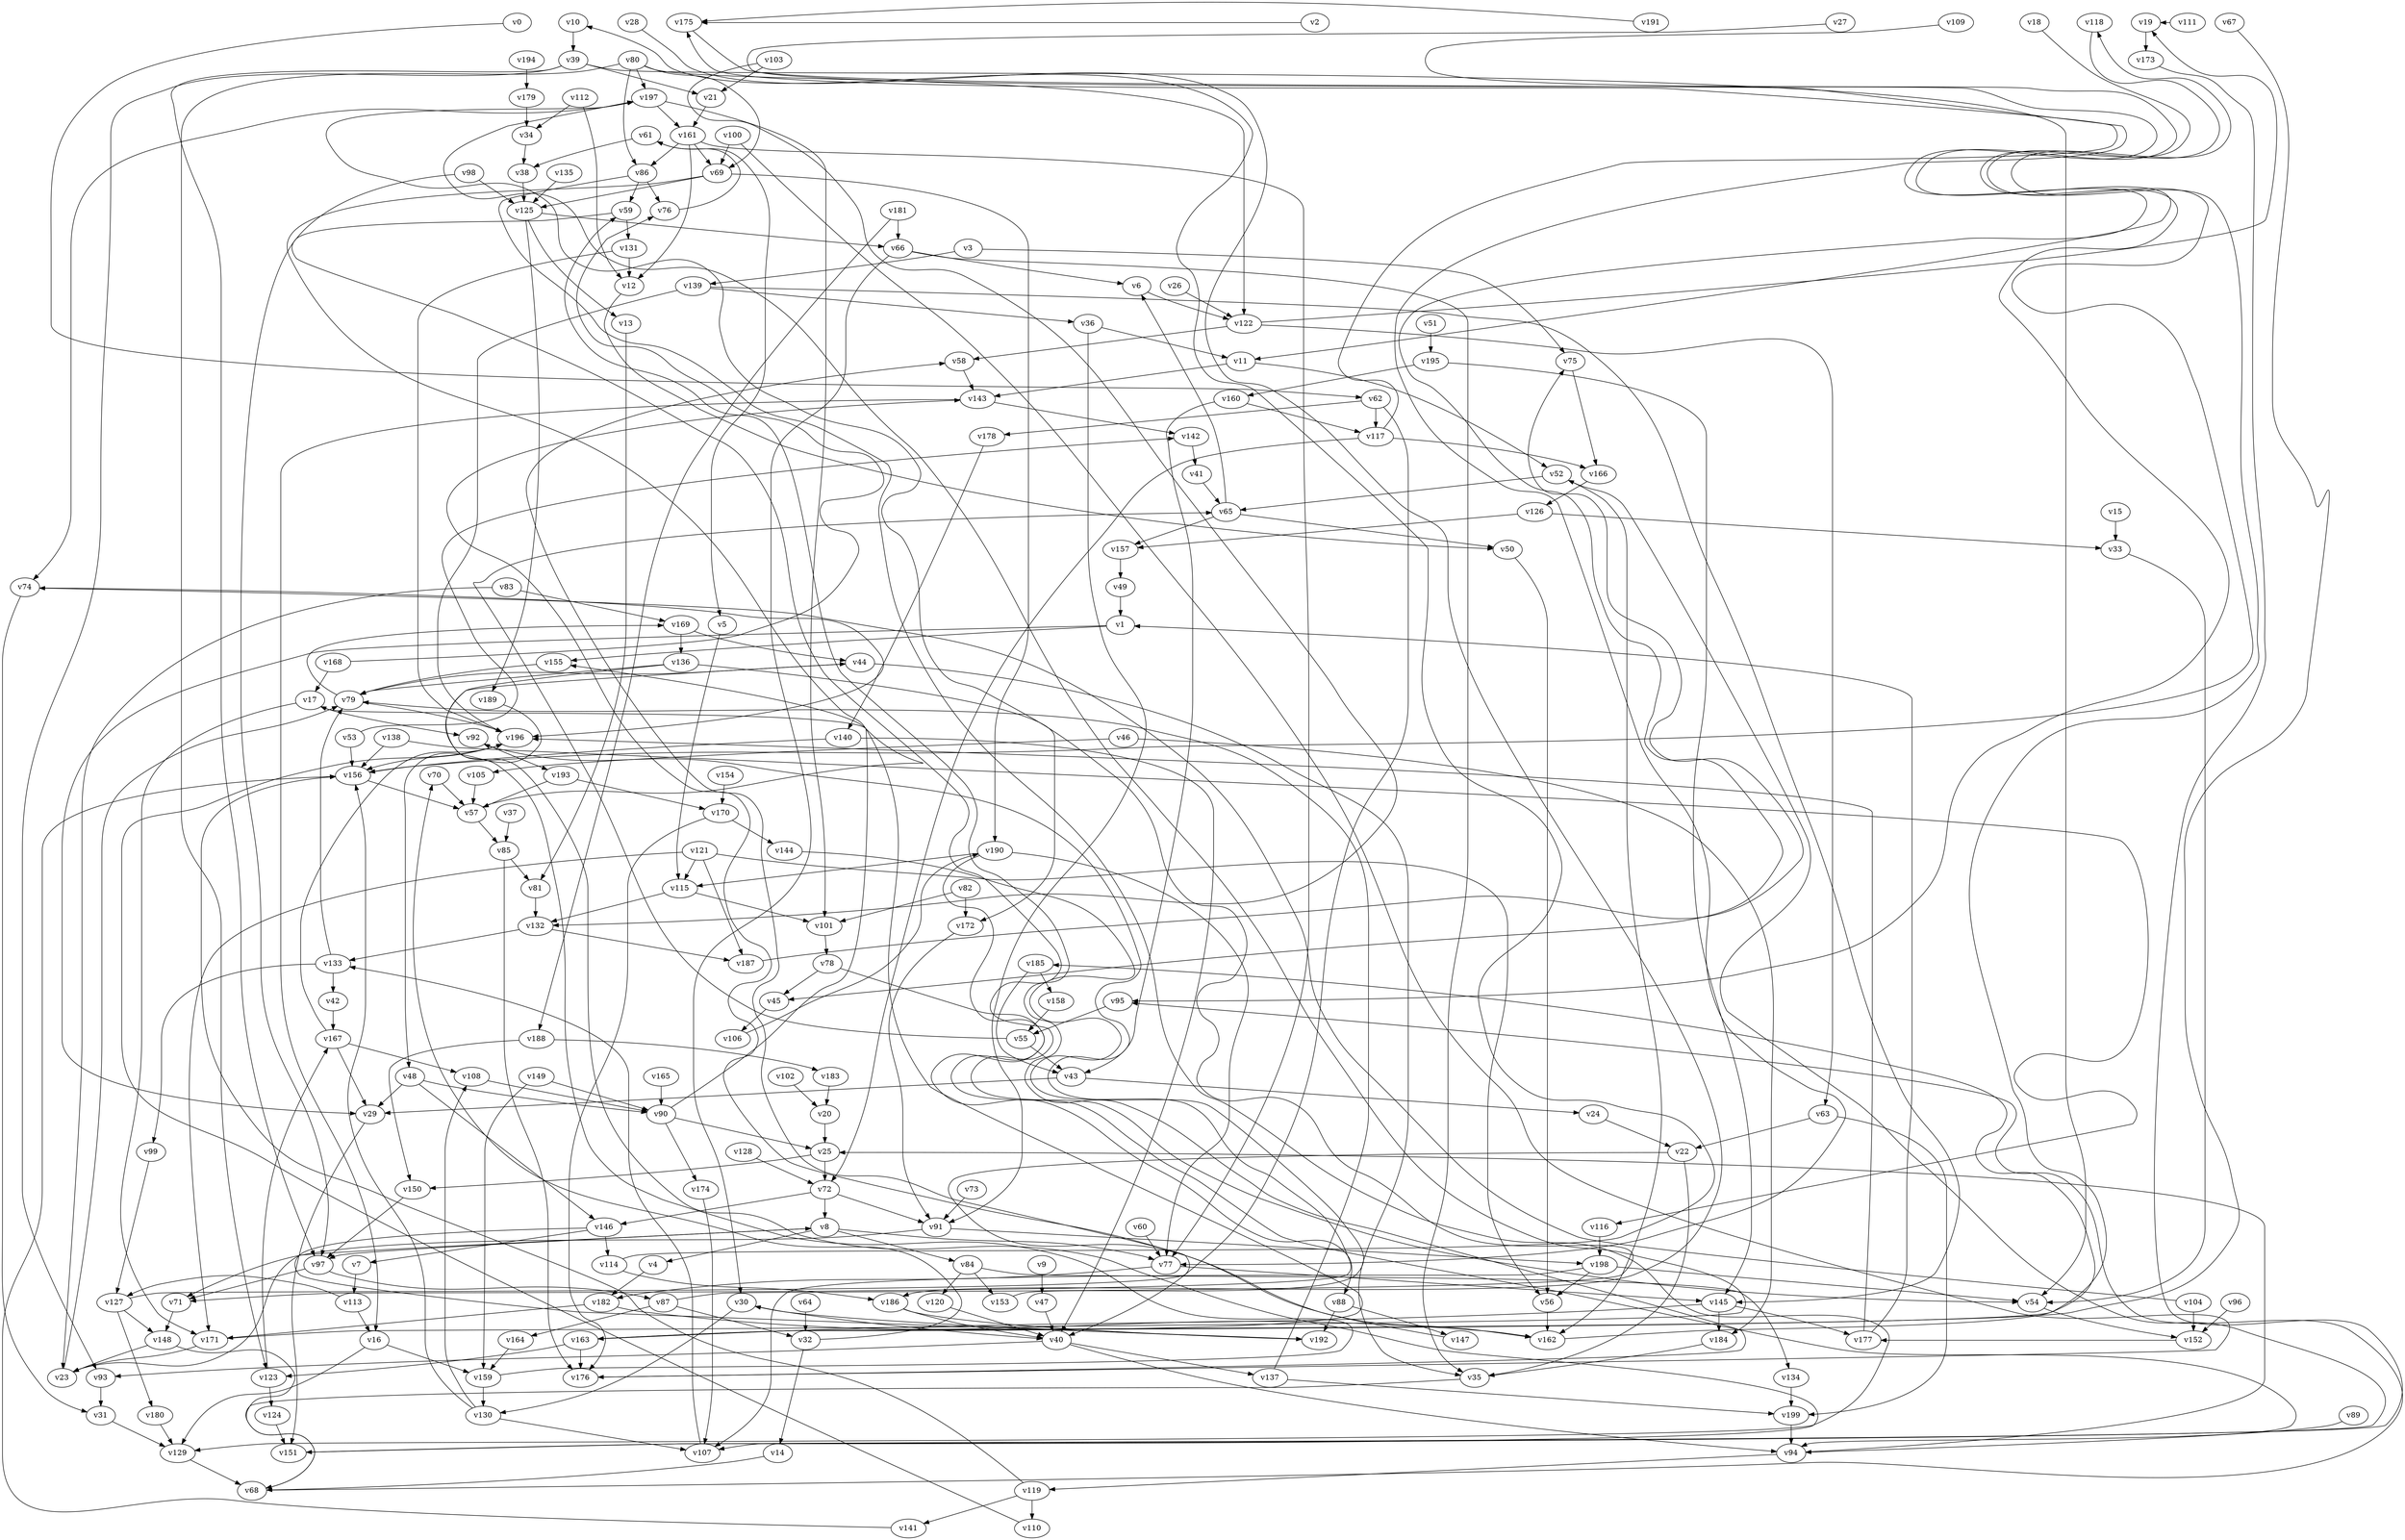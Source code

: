// Benchmark game 299 - 200 vertices
// time_bound: 5
// targets: v111
digraph G {
    v0 [name="v0", player=0];
    v1 [name="v1", player=1];
    v2 [name="v2", player=1];
    v3 [name="v3", player=1];
    v4 [name="v4", player=1];
    v5 [name="v5", player=1];
    v6 [name="v6", player=1];
    v7 [name="v7", player=1];
    v8 [name="v8", player=0];
    v9 [name="v9", player=0];
    v10 [name="v10", player=1];
    v11 [name="v11", player=1];
    v12 [name="v12", player=1];
    v13 [name="v13", player=1];
    v14 [name="v14", player=1];
    v15 [name="v15", player=0];
    v16 [name="v16", player=1];
    v17 [name="v17", player=1];
    v18 [name="v18", player=0];
    v19 [name="v19", player=0];
    v20 [name="v20", player=0];
    v21 [name="v21", player=1];
    v22 [name="v22", player=1];
    v23 [name="v23", player=0];
    v24 [name="v24", player=0];
    v25 [name="v25", player=1];
    v26 [name="v26", player=0];
    v27 [name="v27", player=1];
    v28 [name="v28", player=1];
    v29 [name="v29", player=1];
    v30 [name="v30", player=1];
    v31 [name="v31", player=0];
    v32 [name="v32", player=0];
    v33 [name="v33", player=0];
    v34 [name="v34", player=1];
    v35 [name="v35", player=1];
    v36 [name="v36", player=1];
    v37 [name="v37", player=0];
    v38 [name="v38", player=1];
    v39 [name="v39", player=1];
    v40 [name="v40", player=1];
    v41 [name="v41", player=1];
    v42 [name="v42", player=1];
    v43 [name="v43", player=1];
    v44 [name="v44", player=0];
    v45 [name="v45", player=1];
    v46 [name="v46", player=1];
    v47 [name="v47", player=1];
    v48 [name="v48", player=0];
    v49 [name="v49", player=0];
    v50 [name="v50", player=1];
    v51 [name="v51", player=0];
    v52 [name="v52", player=0];
    v53 [name="v53", player=0];
    v54 [name="v54", player=1];
    v55 [name="v55", player=1];
    v56 [name="v56", player=1];
    v57 [name="v57", player=1];
    v58 [name="v58", player=0];
    v59 [name="v59", player=1];
    v60 [name="v60", player=0];
    v61 [name="v61", player=0];
    v62 [name="v62", player=1];
    v63 [name="v63", player=0];
    v64 [name="v64", player=1];
    v65 [name="v65", player=0];
    v66 [name="v66", player=1];
    v67 [name="v67", player=0];
    v68 [name="v68", player=1];
    v69 [name="v69", player=1];
    v70 [name="v70", player=1];
    v71 [name="v71", player=0];
    v72 [name="v72", player=1];
    v73 [name="v73", player=1];
    v74 [name="v74", player=1];
    v75 [name="v75", player=0];
    v76 [name="v76", player=1];
    v77 [name="v77", player=1];
    v78 [name="v78", player=1];
    v79 [name="v79", player=1];
    v80 [name="v80", player=1];
    v81 [name="v81", player=0];
    v82 [name="v82", player=0];
    v83 [name="v83", player=0];
    v84 [name="v84", player=1];
    v85 [name="v85", player=1];
    v86 [name="v86", player=1];
    v87 [name="v87", player=1];
    v88 [name="v88", player=1];
    v89 [name="v89", player=1];
    v90 [name="v90", player=0];
    v91 [name="v91", player=0];
    v92 [name="v92", player=0];
    v93 [name="v93", player=1];
    v94 [name="v94", player=0];
    v95 [name="v95", player=0];
    v96 [name="v96", player=1];
    v97 [name="v97", player=1];
    v98 [name="v98", player=0];
    v99 [name="v99", player=1];
    v100 [name="v100", player=1];
    v101 [name="v101", player=0];
    v102 [name="v102", player=1];
    v103 [name="v103", player=1];
    v104 [name="v104", player=1];
    v105 [name="v105", player=1];
    v106 [name="v106", player=0];
    v107 [name="v107", player=1];
    v108 [name="v108", player=1];
    v109 [name="v109", player=1];
    v110 [name="v110", player=0];
    v111 [name="v111", player=1, target=1];
    v112 [name="v112", player=0];
    v113 [name="v113", player=0];
    v114 [name="v114", player=1];
    v115 [name="v115", player=0];
    v116 [name="v116", player=1];
    v117 [name="v117", player=1];
    v118 [name="v118", player=1];
    v119 [name="v119", player=0];
    v120 [name="v120", player=1];
    v121 [name="v121", player=0];
    v122 [name="v122", player=0];
    v123 [name="v123", player=1];
    v124 [name="v124", player=1];
    v125 [name="v125", player=0];
    v126 [name="v126", player=1];
    v127 [name="v127", player=0];
    v128 [name="v128", player=1];
    v129 [name="v129", player=0];
    v130 [name="v130", player=1];
    v131 [name="v131", player=1];
    v132 [name="v132", player=0];
    v133 [name="v133", player=0];
    v134 [name="v134", player=0];
    v135 [name="v135", player=1];
    v136 [name="v136", player=1];
    v137 [name="v137", player=1];
    v138 [name="v138", player=0];
    v139 [name="v139", player=0];
    v140 [name="v140", player=1];
    v141 [name="v141", player=0];
    v142 [name="v142", player=0];
    v143 [name="v143", player=1];
    v144 [name="v144", player=1];
    v145 [name="v145", player=0];
    v146 [name="v146", player=0];
    v147 [name="v147", player=0];
    v148 [name="v148", player=1];
    v149 [name="v149", player=0];
    v150 [name="v150", player=1];
    v151 [name="v151", player=1];
    v152 [name="v152", player=1];
    v153 [name="v153", player=1];
    v154 [name="v154", player=0];
    v155 [name="v155", player=1];
    v156 [name="v156", player=1];
    v157 [name="v157", player=0];
    v158 [name="v158", player=1];
    v159 [name="v159", player=0];
    v160 [name="v160", player=1];
    v161 [name="v161", player=0];
    v162 [name="v162", player=1];
    v163 [name="v163", player=0];
    v164 [name="v164", player=0];
    v165 [name="v165", player=1];
    v166 [name="v166", player=1];
    v167 [name="v167", player=1];
    v168 [name="v168", player=0];
    v169 [name="v169", player=0];
    v170 [name="v170", player=1];
    v171 [name="v171", player=0];
    v172 [name="v172", player=0];
    v173 [name="v173", player=1];
    v174 [name="v174", player=1];
    v175 [name="v175", player=0];
    v176 [name="v176", player=0];
    v177 [name="v177", player=0];
    v178 [name="v178", player=1];
    v179 [name="v179", player=0];
    v180 [name="v180", player=0];
    v181 [name="v181", player=1];
    v182 [name="v182", player=0];
    v183 [name="v183", player=0];
    v184 [name="v184", player=0];
    v185 [name="v185", player=1];
    v186 [name="v186", player=0];
    v187 [name="v187", player=0];
    v188 [name="v188", player=1];
    v189 [name="v189", player=0];
    v190 [name="v190", player=0];
    v191 [name="v191", player=1];
    v192 [name="v192", player=1];
    v193 [name="v193", player=0];
    v194 [name="v194", player=1];
    v195 [name="v195", player=1];
    v196 [name="v196", player=1];
    v197 [name="v197", player=0];
    v198 [name="v198", player=1];
    v199 [name="v199", player=0];

    v0 -> v62 [constraint="t >= 5"];
    v1 -> v29 [constraint="t < 5"];
    v2 -> v175 [constraint="t >= 1"];
    v3 -> v139;
    v4 -> v182;
    v5 -> v115;
    v6 -> v122;
    v7 -> v113;
    v8 -> v97;
    v9 -> v47;
    v10 -> v39;
    v11 -> v52;
    v12 -> v50 [constraint="t >= 5"];
    v13 -> v81;
    v14 -> v68;
    v15 -> v33;
    v16 -> v129;
    v17 -> v92;
    v18 -> v95 [constraint="t >= 1"];
    v19 -> v173;
    v20 -> v25;
    v21 -> v161;
    v22 -> v162 [constraint="t >= 2"];
    v23 -> v8 [constraint="t < 7"];
    v24 -> v22;
    v25 -> v72;
    v26 -> v122;
    v27 -> v45 [constraint="t < 6"];
    v28 -> v186 [constraint="t >= 3"];
    v29 -> v151;
    v30 -> v130;
    v31 -> v129;
    v32 -> v70 [constraint="t >= 1"];
    v33 -> v54;
    v34 -> v38;
    v35 -> v68 [constraint="t < 11"];
    v36 -> v11;
    v37 -> v85;
    v38 -> v125;
    v39 -> v54;
    v40 -> v94;
    v41 -> v65;
    v42 -> v167;
    v43 -> v29;
    v44 -> v79;
    v45 -> v106;
    v46 -> v105;
    v47 -> v40;
    v48 -> v146;
    v49 -> v1;
    v50 -> v56;
    v51 -> v195;
    v52 -> v65;
    v53 -> v142 [constraint="t < 5"];
    v54 -> v152;
    v55 -> v65 [constraint="t >= 3"];
    v56 -> v162;
    v57 -> v17 [constraint="t mod 2 == 0"];
    v58 -> v143;
    v59 -> v54 [constraint="t >= 1"];
    v60 -> v77;
    v61 -> v5;
    v62 -> v40;
    v63 -> v22;
    v64 -> v32;
    v65 -> v157;
    v66 -> v6;
    v67 -> v163 [constraint="t mod 3 == 1"];
    v68 -> v95 [constraint="t < 7"];
    v69 -> v163 [constraint="t mod 3 == 2"];
    v70 -> v57;
    v71 -> v148;
    v72 -> v91;
    v73 -> v91;
    v74 -> v196 [constraint="t >= 1"];
    v75 -> v166;
    v76 -> v61 [constraint="t mod 3 == 0"];
    v77 -> v145;
    v78 -> v94 [constraint="t < 15"];
    v79 -> v169 [constraint="t mod 4 == 3"];
    v80 -> v122;
    v81 -> v132;
    v82 -> v172;
    v83 -> v23;
    v84 -> v120;
    v85 -> v81;
    v86 -> v129 [constraint="t >= 1"];
    v87 -> v197 [constraint="t < 8"];
    v88 -> v192;
    v89 -> v94;
    v90 -> v25;
    v91 -> v71;
    v92 -> v193;
    v93 -> v31;
    v94 -> v25;
    v95 -> v55;
    v96 -> v152;
    v97 -> v71;
    v98 -> v97;
    v99 -> v127;
    v100 -> v176 [constraint="t >= 3"];
    v101 -> v78;
    v102 -> v20;
    v103 -> v132 [constraint="t < 13"];
    v104 -> v74 [constraint="t mod 5 == 0"];
    v105 -> v57;
    v106 -> v190 [constraint="t < 14"];
    v107 -> v133;
    v108 -> v90;
    v109 -> v11 [constraint="t >= 1"];
    v110 -> v196 [constraint="t < 6"];
    v111 -> v19 [constraint="t mod 5 == 3"];
    v112 -> v12;
    v113 -> v127 [constraint="t >= 2"];
    v114 -> v10 [constraint="t mod 5 == 0"];
    v115 -> v132;
    v116 -> v198;
    v117 -> v175 [constraint="t < 7"];
    v118 -> v156 [constraint="t >= 1"];
    v119 -> v156 [constraint="t < 14"];
    v120 -> v40 [constraint="t mod 4 == 2"];
    v121 -> v171;
    v122 -> v19 [constraint="t mod 2 == 0"];
    v123 -> v167;
    v124 -> v151;
    v125 -> v189;
    v126 -> v33;
    v127 -> v58 [constraint="t mod 5 == 3"];
    v128 -> v72;
    v129 -> v68;
    v130 -> v108;
    v131 -> v196;
    v132 -> v187;
    v133 -> v79;
    v134 -> v199;
    v135 -> v125;
    v136 -> v151 [constraint="t mod 4 == 2"];
    v137 -> v199;
    v138 -> v116 [constraint="t < 11"];
    v139 -> v145 [constraint="t mod 4 == 2"];
    v140 -> v156;
    v141 -> v156;
    v142 -> v41;
    v143 -> v16;
    v144 -> v71 [constraint="t >= 3"];
    v145 -> v163;
    v146 -> v192 [constraint="t >= 4"];
    v147 -> v143 [constraint="t >= 3"];
    v148 -> v68 [constraint="t >= 2"];
    v149 -> v90;
    v150 -> v97;
    v151 -> v52 [constraint="t >= 3"];
    v152 -> v177 [constraint="t mod 3 == 1"];
    v153 -> v92 [constraint="t < 5"];
    v154 -> v170;
    v155 -> v79;
    v156 -> v57;
    v157 -> v49;
    v158 -> v55;
    v159 -> v44 [constraint="t mod 5 == 1"];
    v160 -> v43;
    v161 -> v86;
    v162 -> v185 [constraint="t >= 4"];
    v163 -> v118 [constraint="t >= 2"];
    v164 -> v159;
    v165 -> v90;
    v166 -> v126;
    v167 -> v29;
    v168 -> v76 [constraint="t >= 5"];
    v169 -> v136;
    v170 -> v176;
    v171 -> v197 [constraint="t < 7"];
    v172 -> v91;
    v173 -> v107 [constraint="t mod 4 == 1"];
    v174 -> v107;
    v175 -> v77 [constraint="t mod 3 == 0"];
    v176 -> v59 [constraint="t >= 2"];
    v177 -> v196;
    v178 -> v140;
    v179 -> v34;
    v180 -> v129;
    v181 -> v188;
    v182 -> v162;
    v183 -> v20;
    v184 -> v35;
    v185 -> v158;
    v186 -> v40;
    v187 -> v75 [constraint="t >= 1"];
    v188 -> v150;
    v189 -> v48;
    v190 -> v88 [constraint="t mod 3 == 1"];
    v191 -> v175 [constraint="t < 9"];
    v192 -> v30 [constraint="t < 5"];
    v193 -> v57;
    v194 -> v179;
    v195 -> v145;
    v196 -> v156;
    v197 -> v161;
    v198 -> v107;
    v199 -> v94;
    v139 -> v36;
    v177 -> v1;
    v61 -> v38;
    v143 -> v142;
    v127 -> v148;
    v146 -> v114;
    v80 -> v197;
    v52 -> v162;
    v137 -> v79;
    v117 -> v72;
    v145 -> v184;
    v148 -> v23;
    v197 -> v74;
    v140 -> v40;
    v43 -> v24;
    v77 -> v182;
    v46 -> v184;
    v197 -> v101;
    v161 -> v12;
    v139 -> v196;
    v53 -> v156;
    v1 -> v155;
    v72 -> v146;
    v84 -> v153;
    v181 -> v66;
    v16 -> v159;
    v32 -> v14;
    v69 -> v125;
    v11 -> v143;
    v8 -> v77;
    v119 -> v141;
    v39 -> v97;
    v25 -> v150;
    v145 -> v177;
    v91 -> v198;
    v69 -> v190;
    v40 -> v93;
    v132 -> v133;
    v125 -> v13;
    v104 -> v152;
    v30 -> v40;
    v122 -> v58;
    v80 -> v69;
    v63 -> v199;
    v40 -> v137;
    v170 -> v144;
    v119 -> v110;
    v90 -> v155;
    v79 -> v196;
    v44 -> v35;
    v85 -> v176;
    v82 -> v101;
    v121 -> v56;
    v80 -> v86;
    v84 -> v134;
    v161 -> v69;
    v149 -> v159;
    v23 -> v79;
    v72 -> v8;
    v114 -> v186;
    v97 -> v87;
    v90 -> v174;
    v133 -> v99;
    v100 -> v69;
    v39 -> v21;
    v8 -> v4;
    v66 -> v35;
    v163 -> v176;
    v87 -> v164;
    v83 -> v169;
    v87 -> v32;
    v98 -> v125;
    v57 -> v85;
    v112 -> v34;
    v86 -> v76;
    v17 -> v171;
    v163 -> v123;
    v88 -> v147;
    v186 -> v192;
    v125 -> v66;
    v193 -> v170;
    v65 -> v6;
    v39 -> v93;
    v62 -> v178;
    v195 -> v160;
    v8 -> v84;
    v48 -> v90;
    v168 -> v17;
    v55 -> v43;
    v59 -> v131;
    v190 -> v115;
    v126 -> v157;
    v130 -> v156;
    v161 -> v77;
    v131 -> v12;
    v190 -> v77;
    v94 -> v119;
    v167 -> v108;
    v3 -> v75;
    v65 -> v50;
    v123 -> v124;
    v171 -> v23;
    v48 -> v29;
    v198 -> v56;
    v36 -> v91;
    v121 -> v115;
    v113 -> v16;
    v78 -> v45;
    v117 -> v166;
    v169 -> v44;
    v130 -> v107;
    v121 -> v187;
    v122 -> v63;
    v198 -> v54;
    v74 -> v31;
    v127 -> v180;
    v66 -> v30;
    v160 -> v117;
    v133 -> v42;
    v136 -> v172;
    v146 -> v7;
    v188 -> v183;
    v185 -> v43;
    v22 -> v35;
    v167 -> v196;
    v138 -> v156;
    v115 -> v101;
    v159 -> v130;
    v62 -> v117;
    v80 -> v123;
    v136 -> v79;
    v103 -> v21;
    v182 -> v171;
    v86 -> v59;
}
